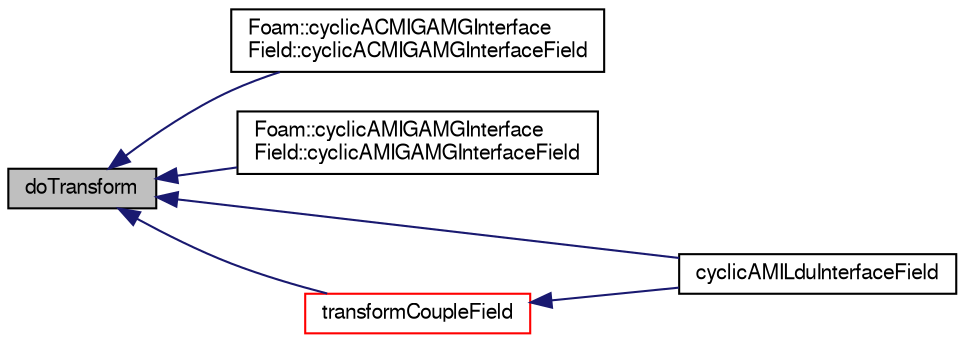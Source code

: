 digraph "doTransform"
{
  bgcolor="transparent";
  edge [fontname="FreeSans",fontsize="10",labelfontname="FreeSans",labelfontsize="10"];
  node [fontname="FreeSans",fontsize="10",shape=record];
  rankdir="LR";
  Node20 [label="doTransform",height=0.2,width=0.4,color="black", fillcolor="grey75", style="filled", fontcolor="black"];
  Node20 -> Node21 [dir="back",color="midnightblue",fontsize="10",style="solid",fontname="FreeSans"];
  Node21 [label="Foam::cyclicACMIGAMGInterface\lField::cyclicACMIGAMGInterfaceField",height=0.2,width=0.4,color="black",URL="$a24894.html#ae60a61d553a8429cb7d233347ebdea1e",tooltip="Construct from GAMG interface and fine level interface field. "];
  Node20 -> Node22 [dir="back",color="midnightblue",fontsize="10",style="solid",fontname="FreeSans"];
  Node22 [label="Foam::cyclicAMIGAMGInterface\lField::cyclicAMIGAMGInterfaceField",height=0.2,width=0.4,color="black",URL="$a24898.html#ae6577d7847dbad9e797a01834b0ca183",tooltip="Construct from GAMG interface and fine level interface field. "];
  Node20 -> Node23 [dir="back",color="midnightblue",fontsize="10",style="solid",fontname="FreeSans"];
  Node23 [label="cyclicAMILduInterfaceField",height=0.2,width=0.4,color="black",URL="$a24934.html#a42affc7625a163c8905cdfe176872125",tooltip="Construct null. "];
  Node20 -> Node24 [dir="back",color="midnightblue",fontsize="10",style="solid",fontname="FreeSans"];
  Node24 [label="transformCoupleField",height=0.2,width=0.4,color="red",URL="$a24934.html#af444eb11487cc65c3f7e9f29184aa5bc",tooltip="Transform given patch field. "];
  Node24 -> Node23 [dir="back",color="midnightblue",fontsize="10",style="solid",fontname="FreeSans"];
}
